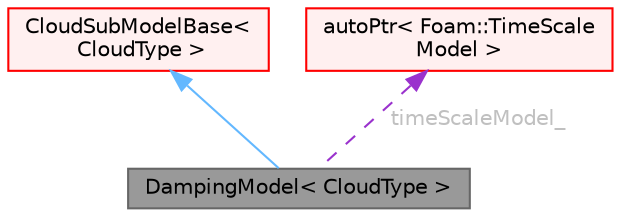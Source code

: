 digraph "DampingModel&lt; CloudType &gt;"
{
 // LATEX_PDF_SIZE
  bgcolor="transparent";
  edge [fontname=Helvetica,fontsize=10,labelfontname=Helvetica,labelfontsize=10];
  node [fontname=Helvetica,fontsize=10,shape=box,height=0.2,width=0.4];
  Node1 [id="Node000001",label="DampingModel\< CloudType \>",height=0.2,width=0.4,color="gray40", fillcolor="grey60", style="filled", fontcolor="black",tooltip="Base class for collisional damping models."];
  Node2 -> Node1 [id="edge1_Node000001_Node000002",dir="back",color="steelblue1",style="solid",tooltip=" "];
  Node2 [id="Node000002",label="CloudSubModelBase\<\l CloudType \>",height=0.2,width=0.4,color="red", fillcolor="#FFF0F0", style="filled",URL="$classFoam_1_1CloudSubModelBase.html",tooltip="Base class for cloud sub-models."];
  Node30 -> Node1 [id="edge2_Node000001_Node000030",dir="back",color="darkorchid3",style="dashed",tooltip=" ",label=" timeScaleModel_",fontcolor="grey" ];
  Node30 [id="Node000030",label="autoPtr\< Foam::TimeScale\lModel \>",height=0.2,width=0.4,color="red", fillcolor="#FFF0F0", style="filled",URL="$classFoam_1_1autoPtr.html",tooltip=" "];
}

